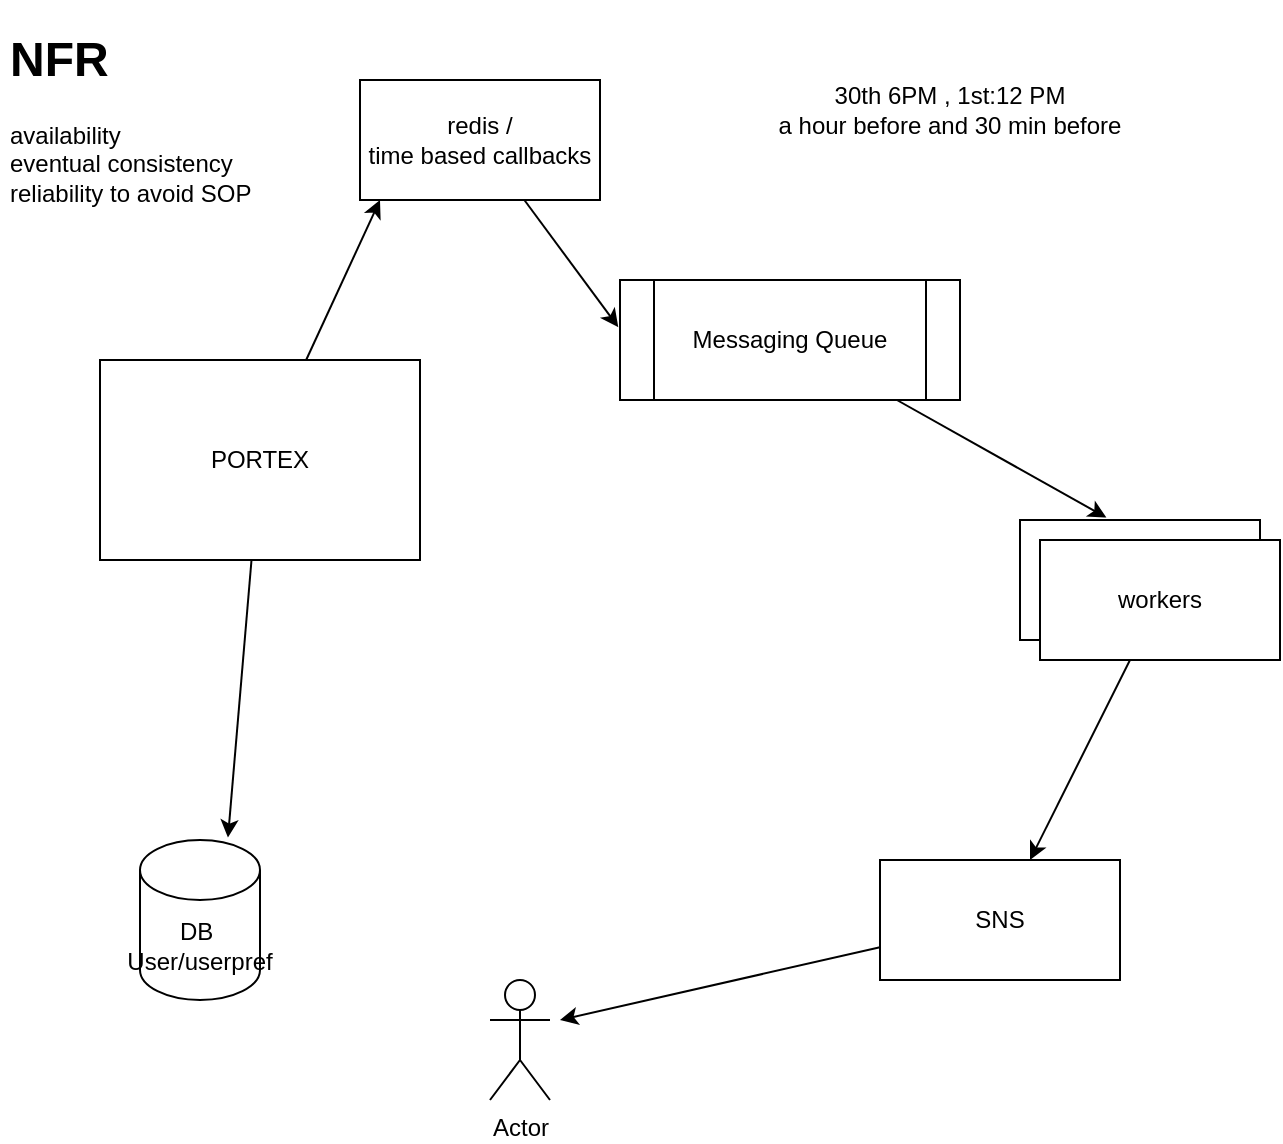 <mxfile>
    <diagram id="gahV5S3HsA4YVQp6AUCw" name="Page-1">
        <mxGraphModel dx="1002" dy="576" grid="1" gridSize="10" guides="1" tooltips="1" connect="1" arrows="1" fold="1" page="1" pageScale="1" pageWidth="850" pageHeight="1100" math="0" shadow="0">
            <root>
                <mxCell id="0"/>
                <mxCell id="1" parent="0"/>
                <mxCell id="6" style="edgeStyle=none;html=1;entryX=0.733;entryY=-0.015;entryDx=0;entryDy=0;entryPerimeter=0;" edge="1" parent="1" source="2" target="5">
                    <mxGeometry relative="1" as="geometry"/>
                </mxCell>
                <mxCell id="7" style="edgeStyle=none;html=1;entryX=1;entryY=0.75;entryDx=0;entryDy=0;" edge="1" parent="1" source="2" target="3">
                    <mxGeometry relative="1" as="geometry">
                        <mxPoint x="480" y="220" as="targetPoint"/>
                    </mxGeometry>
                </mxCell>
                <mxCell id="2" value="PORTEX" style="rounded=0;whiteSpace=wrap;html=1;" vertex="1" parent="1">
                    <mxGeometry x="230" y="230" width="160" height="100" as="geometry"/>
                </mxCell>
                <mxCell id="3" value="&lt;h1&gt;NFR&lt;/h1&gt;&lt;div&gt;availability&lt;/div&gt;&lt;div&gt;eventual consistency&lt;/div&gt;&lt;div&gt;reliability to avoid SOP&lt;/div&gt;" style="text;html=1;strokeColor=none;fillColor=none;spacing=5;spacingTop=-20;whiteSpace=wrap;overflow=hidden;rounded=0;" vertex="1" parent="1">
                    <mxGeometry x="180" y="60" width="190" height="120" as="geometry"/>
                </mxCell>
                <mxCell id="12" style="edgeStyle=none;html=1;entryX=0.36;entryY=-0.02;entryDx=0;entryDy=0;entryPerimeter=0;" edge="1" parent="1" source="4" target="8">
                    <mxGeometry relative="1" as="geometry"/>
                </mxCell>
                <mxCell id="4" value="Messaging Queue" style="shape=process;whiteSpace=wrap;html=1;backgroundOutline=1;" vertex="1" parent="1">
                    <mxGeometry x="490" y="190" width="170" height="60" as="geometry"/>
                </mxCell>
                <mxCell id="5" value="DB&amp;nbsp;&lt;br&gt;User/userpref" style="shape=cylinder3;whiteSpace=wrap;html=1;boundedLbl=1;backgroundOutline=1;size=15;" vertex="1" parent="1">
                    <mxGeometry x="250" y="470" width="60" height="80" as="geometry"/>
                </mxCell>
                <mxCell id="8" value="" style="rounded=0;whiteSpace=wrap;html=1;" vertex="1" parent="1">
                    <mxGeometry x="690" y="310" width="120" height="60" as="geometry"/>
                </mxCell>
                <mxCell id="17" style="edgeStyle=none;html=1;" edge="1" parent="1" source="9" target="13">
                    <mxGeometry relative="1" as="geometry"/>
                </mxCell>
                <mxCell id="9" value="workers" style="rounded=0;whiteSpace=wrap;html=1;" vertex="1" parent="1">
                    <mxGeometry x="700" y="320" width="120" height="60" as="geometry"/>
                </mxCell>
                <mxCell id="11" value="30th 6PM , 1st:12 PM&lt;br&gt;a hour before and 30 min before" style="text;html=1;strokeColor=none;fillColor=none;align=center;verticalAlign=middle;whiteSpace=wrap;rounded=0;" vertex="1" parent="1">
                    <mxGeometry x="560" y="60" width="190" height="90" as="geometry"/>
                </mxCell>
                <mxCell id="18" style="edgeStyle=none;html=1;" edge="1" parent="1" source="13">
                    <mxGeometry relative="1" as="geometry">
                        <mxPoint x="460" y="560" as="targetPoint"/>
                    </mxGeometry>
                </mxCell>
                <mxCell id="13" value="SNS" style="rounded=0;whiteSpace=wrap;html=1;" vertex="1" parent="1">
                    <mxGeometry x="620" y="480" width="120" height="60" as="geometry"/>
                </mxCell>
                <mxCell id="19" value="Actor" style="shape=umlActor;verticalLabelPosition=bottom;verticalAlign=top;html=1;outlineConnect=0;" vertex="1" parent="1">
                    <mxGeometry x="425" y="540" width="30" height="60" as="geometry"/>
                </mxCell>
                <mxCell id="22" style="edgeStyle=none;html=1;entryX=-0.005;entryY=0.393;entryDx=0;entryDy=0;entryPerimeter=0;" edge="1" parent="1" source="21" target="4">
                    <mxGeometry relative="1" as="geometry"/>
                </mxCell>
                <mxCell id="21" value="redis / &lt;br&gt;time based callbacks" style="rounded=0;whiteSpace=wrap;html=1;" vertex="1" parent="1">
                    <mxGeometry x="360" y="90" width="120" height="60" as="geometry"/>
                </mxCell>
            </root>
        </mxGraphModel>
    </diagram>
</mxfile>